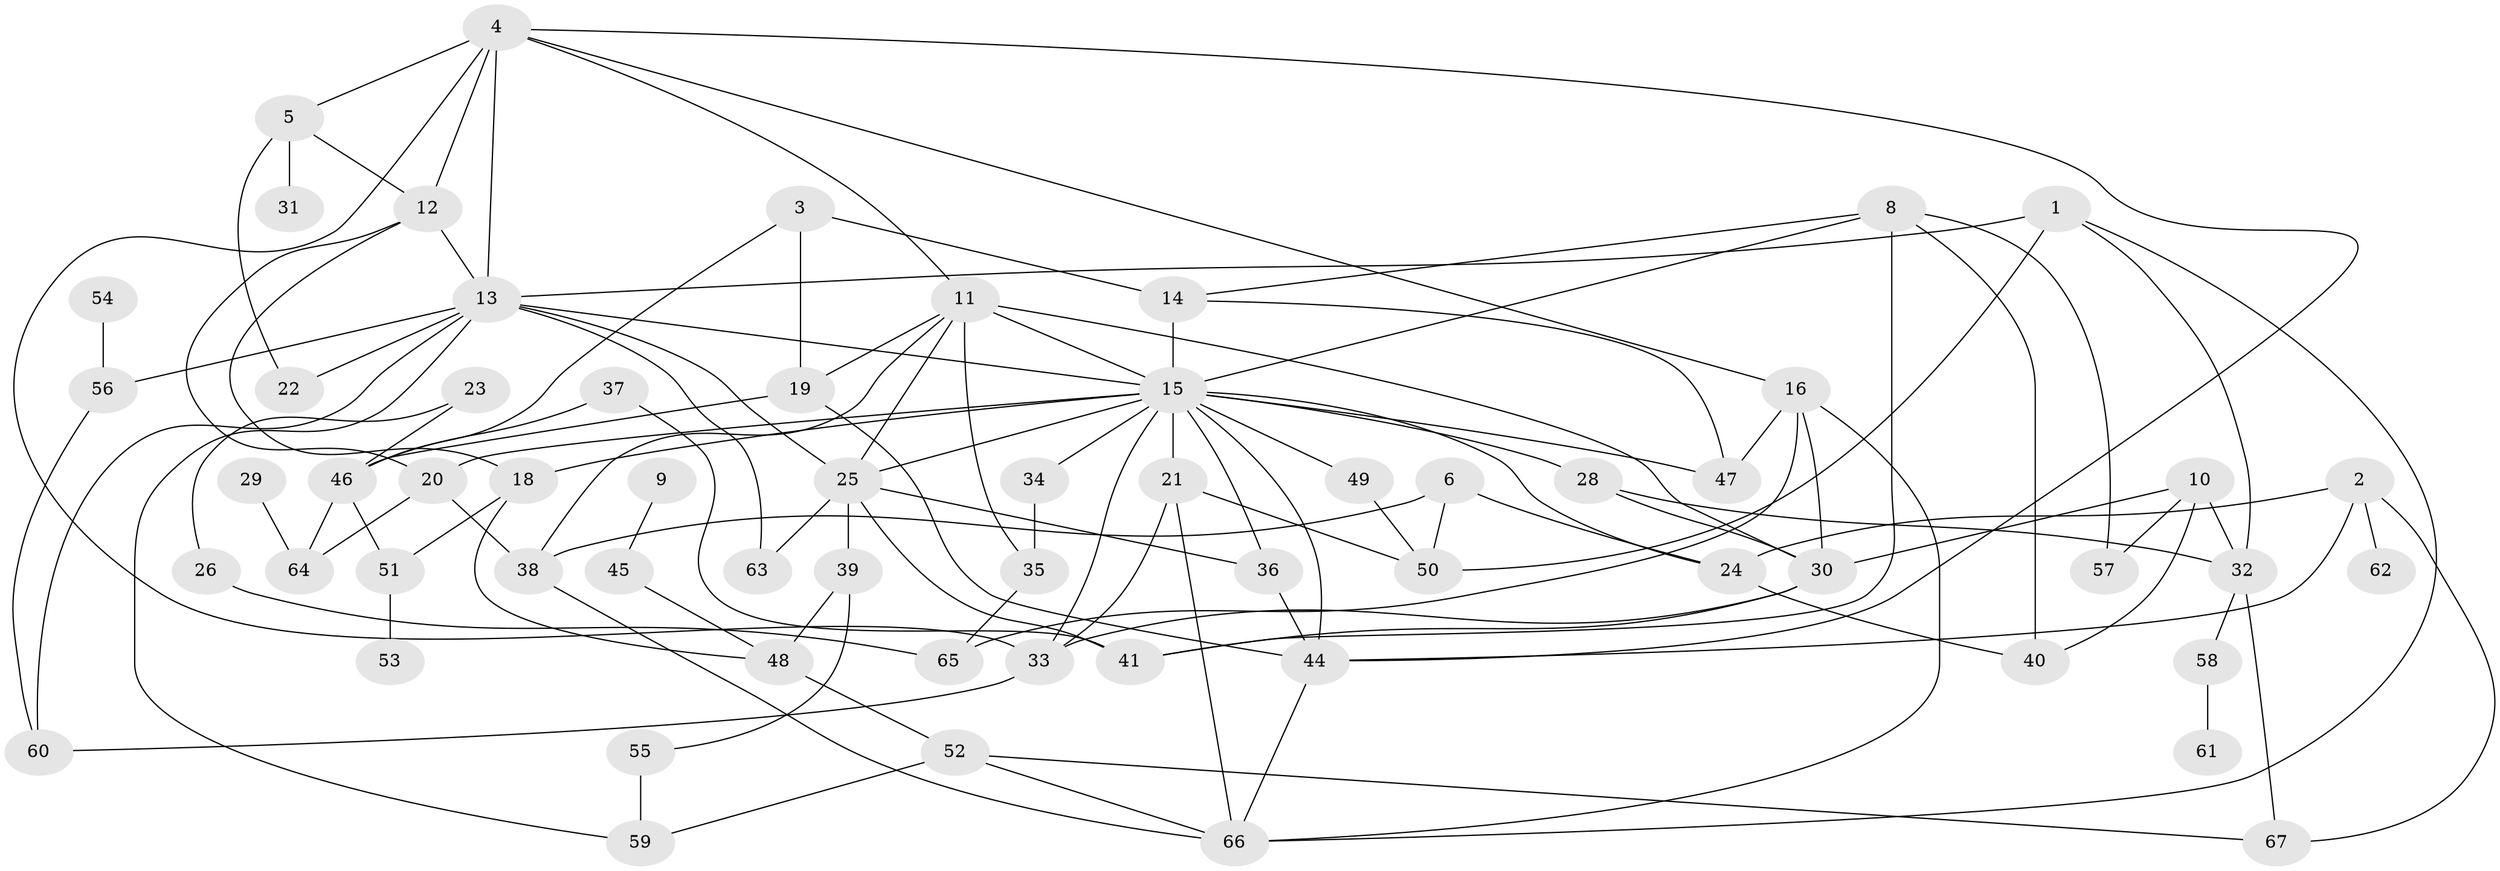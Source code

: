 // original degree distribution, {4: 0.25263157894736843, 2: 0.17894736842105263, 3: 0.25263157894736843, 0: 0.05263157894736842, 5: 0.10526315789473684, 1: 0.07368421052631578, 6: 0.07368421052631578, 7: 0.010526315789473684}
// Generated by graph-tools (version 1.1) at 2025/48/03/04/25 22:48:06]
// undirected, 62 vertices, 115 edges
graph export_dot {
  node [color=gray90,style=filled];
  1;
  2;
  3;
  4;
  5;
  6;
  8;
  9;
  10;
  11;
  12;
  13;
  14;
  15;
  16;
  18;
  19;
  20;
  21;
  22;
  23;
  24;
  25;
  26;
  28;
  29;
  30;
  31;
  32;
  33;
  34;
  35;
  36;
  37;
  38;
  39;
  40;
  41;
  44;
  45;
  46;
  47;
  48;
  49;
  50;
  51;
  52;
  53;
  54;
  55;
  56;
  57;
  58;
  59;
  60;
  61;
  62;
  63;
  64;
  65;
  66;
  67;
  1 -- 13 [weight=3.0];
  1 -- 32 [weight=1.0];
  1 -- 50 [weight=1.0];
  1 -- 66 [weight=1.0];
  2 -- 24 [weight=1.0];
  2 -- 44 [weight=1.0];
  2 -- 62 [weight=1.0];
  2 -- 67 [weight=1.0];
  3 -- 14 [weight=1.0];
  3 -- 19 [weight=1.0];
  3 -- 46 [weight=1.0];
  4 -- 5 [weight=1.0];
  4 -- 11 [weight=1.0];
  4 -- 12 [weight=1.0];
  4 -- 13 [weight=1.0];
  4 -- 16 [weight=1.0];
  4 -- 33 [weight=1.0];
  4 -- 44 [weight=1.0];
  5 -- 12 [weight=1.0];
  5 -- 22 [weight=1.0];
  5 -- 31 [weight=1.0];
  6 -- 24 [weight=1.0];
  6 -- 38 [weight=1.0];
  6 -- 50 [weight=1.0];
  8 -- 14 [weight=1.0];
  8 -- 15 [weight=1.0];
  8 -- 40 [weight=1.0];
  8 -- 41 [weight=1.0];
  8 -- 57 [weight=1.0];
  9 -- 45 [weight=1.0];
  10 -- 30 [weight=2.0];
  10 -- 32 [weight=1.0];
  10 -- 40 [weight=1.0];
  10 -- 57 [weight=1.0];
  11 -- 15 [weight=3.0];
  11 -- 19 [weight=1.0];
  11 -- 25 [weight=1.0];
  11 -- 30 [weight=1.0];
  11 -- 35 [weight=2.0];
  11 -- 38 [weight=2.0];
  12 -- 13 [weight=1.0];
  12 -- 18 [weight=1.0];
  12 -- 20 [weight=1.0];
  13 -- 15 [weight=1.0];
  13 -- 22 [weight=1.0];
  13 -- 25 [weight=2.0];
  13 -- 56 [weight=1.0];
  13 -- 59 [weight=1.0];
  13 -- 60 [weight=1.0];
  13 -- 63 [weight=1.0];
  14 -- 15 [weight=2.0];
  14 -- 47 [weight=1.0];
  15 -- 18 [weight=1.0];
  15 -- 20 [weight=1.0];
  15 -- 21 [weight=1.0];
  15 -- 24 [weight=1.0];
  15 -- 25 [weight=1.0];
  15 -- 28 [weight=1.0];
  15 -- 33 [weight=1.0];
  15 -- 34 [weight=1.0];
  15 -- 36 [weight=1.0];
  15 -- 44 [weight=1.0];
  15 -- 47 [weight=1.0];
  15 -- 49 [weight=2.0];
  16 -- 30 [weight=1.0];
  16 -- 47 [weight=1.0];
  16 -- 65 [weight=1.0];
  16 -- 66 [weight=1.0];
  18 -- 48 [weight=1.0];
  18 -- 51 [weight=1.0];
  19 -- 44 [weight=1.0];
  19 -- 46 [weight=1.0];
  20 -- 38 [weight=1.0];
  20 -- 64 [weight=1.0];
  21 -- 33 [weight=1.0];
  21 -- 50 [weight=1.0];
  21 -- 66 [weight=1.0];
  23 -- 26 [weight=1.0];
  23 -- 46 [weight=1.0];
  24 -- 40 [weight=1.0];
  25 -- 36 [weight=1.0];
  25 -- 39 [weight=1.0];
  25 -- 41 [weight=1.0];
  25 -- 63 [weight=1.0];
  26 -- 65 [weight=1.0];
  28 -- 30 [weight=1.0];
  28 -- 32 [weight=1.0];
  29 -- 64 [weight=1.0];
  30 -- 33 [weight=1.0];
  30 -- 41 [weight=1.0];
  32 -- 58 [weight=1.0];
  32 -- 67 [weight=1.0];
  33 -- 60 [weight=1.0];
  34 -- 35 [weight=1.0];
  35 -- 65 [weight=1.0];
  36 -- 44 [weight=1.0];
  37 -- 41 [weight=1.0];
  37 -- 46 [weight=1.0];
  38 -- 66 [weight=1.0];
  39 -- 48 [weight=1.0];
  39 -- 55 [weight=1.0];
  44 -- 66 [weight=1.0];
  45 -- 48 [weight=1.0];
  46 -- 51 [weight=1.0];
  46 -- 64 [weight=1.0];
  48 -- 52 [weight=1.0];
  49 -- 50 [weight=1.0];
  51 -- 53 [weight=1.0];
  52 -- 59 [weight=1.0];
  52 -- 66 [weight=1.0];
  52 -- 67 [weight=1.0];
  54 -- 56 [weight=1.0];
  55 -- 59 [weight=1.0];
  56 -- 60 [weight=1.0];
  58 -- 61 [weight=1.0];
}
